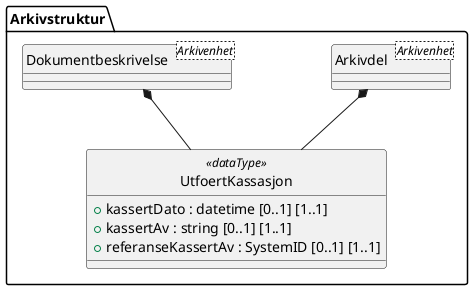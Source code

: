 @startuml
skinparam nodesep 100
hide circle
class Arkivstruktur.UtfoertKassasjon <<dataType>> {
  +kassertDato : datetime [0..1] [1..1]
  +kassertAv : string [0..1] [1..1]
  +referanseKassertAv : SystemID [0..1] [1..1]
}
class Arkivstruktur.Arkivdel <Arkivenhet> {
}
Arkivstruktur.Arkivdel *-- Arkivstruktur.UtfoertKassasjon
class Arkivstruktur.Dokumentbeskrivelse <Arkivenhet> {
}
Arkivstruktur.Dokumentbeskrivelse *-- Arkivstruktur.UtfoertKassasjon
@enduml
